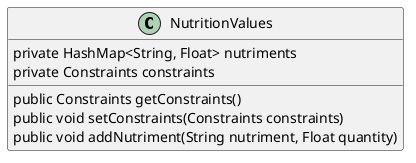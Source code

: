 @startuml

class NutritionValues {

    private HashMap<String, Float> nutriments
    private Constraints constraints
    public Constraints getConstraints()
    public void setConstraints(Constraints constraints)
    public void addNutriment(String nutriment, Float quantity)
}




@enduml